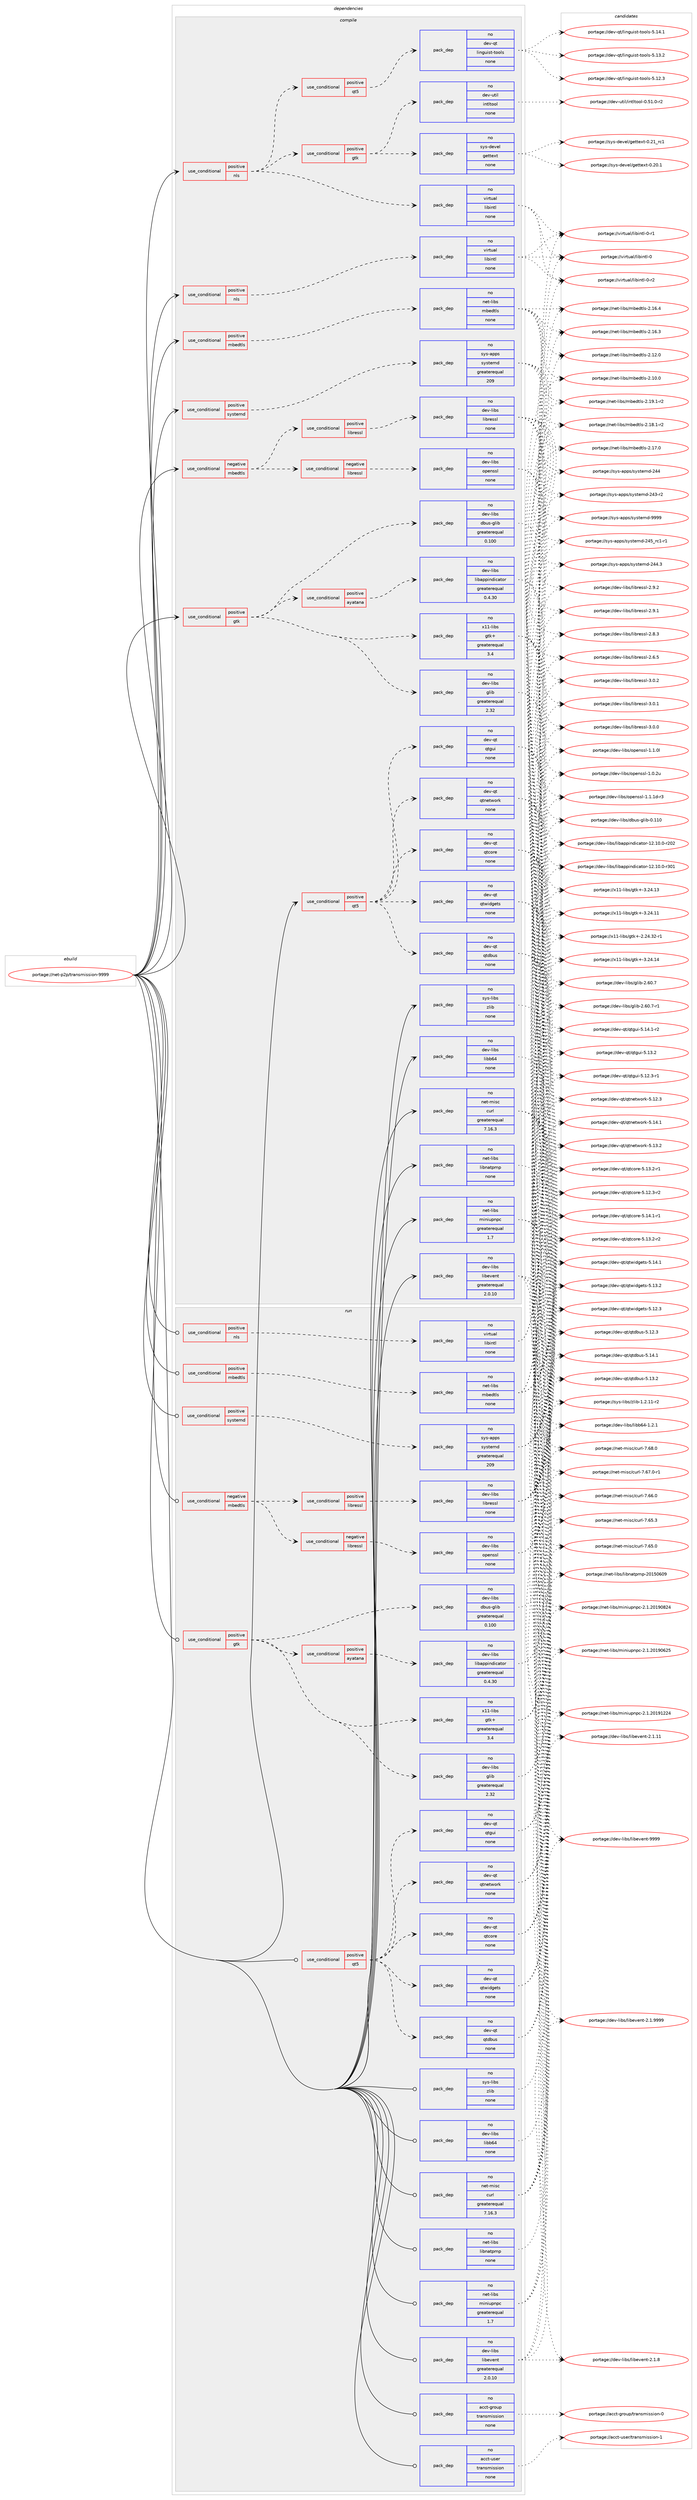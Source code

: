 digraph prolog {

# *************
# Graph options
# *************

newrank=true;
concentrate=true;
compound=true;
graph [rankdir=LR,fontname=Helvetica,fontsize=10,ranksep=1.5];#, ranksep=2.5, nodesep=0.2];
edge  [arrowhead=vee];
node  [fontname=Helvetica,fontsize=10];

# **********
# The ebuild
# **********

subgraph cluster_leftcol {
color=gray;
rank=same;
label=<<i>ebuild</i>>;
id [label="portage://net-p2p/transmission-9999", color=red, width=4, href="../net-p2p/transmission-9999.svg"];
}

# ****************
# The dependencies
# ****************

subgraph cluster_midcol {
color=gray;
label=<<i>dependencies</i>>;
subgraph cluster_compile {
fillcolor="#eeeeee";
style=filled;
label=<<i>compile</i>>;
subgraph cond20773 {
dependency104552 [label=<<TABLE BORDER="0" CELLBORDER="1" CELLSPACING="0" CELLPADDING="4"><TR><TD ROWSPAN="3" CELLPADDING="10">use_conditional</TD></TR><TR><TD>negative</TD></TR><TR><TD>mbedtls</TD></TR></TABLE>>, shape=none, color=red];
subgraph cond20774 {
dependency104553 [label=<<TABLE BORDER="0" CELLBORDER="1" CELLSPACING="0" CELLPADDING="4"><TR><TD ROWSPAN="3" CELLPADDING="10">use_conditional</TD></TR><TR><TD>negative</TD></TR><TR><TD>libressl</TD></TR></TABLE>>, shape=none, color=red];
subgraph pack81951 {
dependency104554 [label=<<TABLE BORDER="0" CELLBORDER="1" CELLSPACING="0" CELLPADDING="4" WIDTH="220"><TR><TD ROWSPAN="6" CELLPADDING="30">pack_dep</TD></TR><TR><TD WIDTH="110">no</TD></TR><TR><TD>dev-libs</TD></TR><TR><TD>openssl</TD></TR><TR><TD>none</TD></TR><TR><TD></TD></TR></TABLE>>, shape=none, color=blue];
}
dependency104553:e -> dependency104554:w [weight=20,style="dashed",arrowhead="vee"];
}
dependency104552:e -> dependency104553:w [weight=20,style="dashed",arrowhead="vee"];
subgraph cond20775 {
dependency104555 [label=<<TABLE BORDER="0" CELLBORDER="1" CELLSPACING="0" CELLPADDING="4"><TR><TD ROWSPAN="3" CELLPADDING="10">use_conditional</TD></TR><TR><TD>positive</TD></TR><TR><TD>libressl</TD></TR></TABLE>>, shape=none, color=red];
subgraph pack81952 {
dependency104556 [label=<<TABLE BORDER="0" CELLBORDER="1" CELLSPACING="0" CELLPADDING="4" WIDTH="220"><TR><TD ROWSPAN="6" CELLPADDING="30">pack_dep</TD></TR><TR><TD WIDTH="110">no</TD></TR><TR><TD>dev-libs</TD></TR><TR><TD>libressl</TD></TR><TR><TD>none</TD></TR><TR><TD></TD></TR></TABLE>>, shape=none, color=blue];
}
dependency104555:e -> dependency104556:w [weight=20,style="dashed",arrowhead="vee"];
}
dependency104552:e -> dependency104555:w [weight=20,style="dashed",arrowhead="vee"];
}
id:e -> dependency104552:w [weight=20,style="solid",arrowhead="vee"];
subgraph cond20776 {
dependency104557 [label=<<TABLE BORDER="0" CELLBORDER="1" CELLSPACING="0" CELLPADDING="4"><TR><TD ROWSPAN="3" CELLPADDING="10">use_conditional</TD></TR><TR><TD>positive</TD></TR><TR><TD>gtk</TD></TR></TABLE>>, shape=none, color=red];
subgraph pack81953 {
dependency104558 [label=<<TABLE BORDER="0" CELLBORDER="1" CELLSPACING="0" CELLPADDING="4" WIDTH="220"><TR><TD ROWSPAN="6" CELLPADDING="30">pack_dep</TD></TR><TR><TD WIDTH="110">no</TD></TR><TR><TD>dev-libs</TD></TR><TR><TD>dbus-glib</TD></TR><TR><TD>greaterequal</TD></TR><TR><TD>0.100</TD></TR></TABLE>>, shape=none, color=blue];
}
dependency104557:e -> dependency104558:w [weight=20,style="dashed",arrowhead="vee"];
subgraph pack81954 {
dependency104559 [label=<<TABLE BORDER="0" CELLBORDER="1" CELLSPACING="0" CELLPADDING="4" WIDTH="220"><TR><TD ROWSPAN="6" CELLPADDING="30">pack_dep</TD></TR><TR><TD WIDTH="110">no</TD></TR><TR><TD>dev-libs</TD></TR><TR><TD>glib</TD></TR><TR><TD>greaterequal</TD></TR><TR><TD>2.32</TD></TR></TABLE>>, shape=none, color=blue];
}
dependency104557:e -> dependency104559:w [weight=20,style="dashed",arrowhead="vee"];
subgraph pack81955 {
dependency104560 [label=<<TABLE BORDER="0" CELLBORDER="1" CELLSPACING="0" CELLPADDING="4" WIDTH="220"><TR><TD ROWSPAN="6" CELLPADDING="30">pack_dep</TD></TR><TR><TD WIDTH="110">no</TD></TR><TR><TD>x11-libs</TD></TR><TR><TD>gtk+</TD></TR><TR><TD>greaterequal</TD></TR><TR><TD>3.4</TD></TR></TABLE>>, shape=none, color=blue];
}
dependency104557:e -> dependency104560:w [weight=20,style="dashed",arrowhead="vee"];
subgraph cond20777 {
dependency104561 [label=<<TABLE BORDER="0" CELLBORDER="1" CELLSPACING="0" CELLPADDING="4"><TR><TD ROWSPAN="3" CELLPADDING="10">use_conditional</TD></TR><TR><TD>positive</TD></TR><TR><TD>ayatana</TD></TR></TABLE>>, shape=none, color=red];
subgraph pack81956 {
dependency104562 [label=<<TABLE BORDER="0" CELLBORDER="1" CELLSPACING="0" CELLPADDING="4" WIDTH="220"><TR><TD ROWSPAN="6" CELLPADDING="30">pack_dep</TD></TR><TR><TD WIDTH="110">no</TD></TR><TR><TD>dev-libs</TD></TR><TR><TD>libappindicator</TD></TR><TR><TD>greaterequal</TD></TR><TR><TD>0.4.30</TD></TR></TABLE>>, shape=none, color=blue];
}
dependency104561:e -> dependency104562:w [weight=20,style="dashed",arrowhead="vee"];
}
dependency104557:e -> dependency104561:w [weight=20,style="dashed",arrowhead="vee"];
}
id:e -> dependency104557:w [weight=20,style="solid",arrowhead="vee"];
subgraph cond20778 {
dependency104563 [label=<<TABLE BORDER="0" CELLBORDER="1" CELLSPACING="0" CELLPADDING="4"><TR><TD ROWSPAN="3" CELLPADDING="10">use_conditional</TD></TR><TR><TD>positive</TD></TR><TR><TD>mbedtls</TD></TR></TABLE>>, shape=none, color=red];
subgraph pack81957 {
dependency104564 [label=<<TABLE BORDER="0" CELLBORDER="1" CELLSPACING="0" CELLPADDING="4" WIDTH="220"><TR><TD ROWSPAN="6" CELLPADDING="30">pack_dep</TD></TR><TR><TD WIDTH="110">no</TD></TR><TR><TD>net-libs</TD></TR><TR><TD>mbedtls</TD></TR><TR><TD>none</TD></TR><TR><TD></TD></TR></TABLE>>, shape=none, color=blue];
}
dependency104563:e -> dependency104564:w [weight=20,style="dashed",arrowhead="vee"];
}
id:e -> dependency104563:w [weight=20,style="solid",arrowhead="vee"];
subgraph cond20779 {
dependency104565 [label=<<TABLE BORDER="0" CELLBORDER="1" CELLSPACING="0" CELLPADDING="4"><TR><TD ROWSPAN="3" CELLPADDING="10">use_conditional</TD></TR><TR><TD>positive</TD></TR><TR><TD>nls</TD></TR></TABLE>>, shape=none, color=red];
subgraph pack81958 {
dependency104566 [label=<<TABLE BORDER="0" CELLBORDER="1" CELLSPACING="0" CELLPADDING="4" WIDTH="220"><TR><TD ROWSPAN="6" CELLPADDING="30">pack_dep</TD></TR><TR><TD WIDTH="110">no</TD></TR><TR><TD>virtual</TD></TR><TR><TD>libintl</TD></TR><TR><TD>none</TD></TR><TR><TD></TD></TR></TABLE>>, shape=none, color=blue];
}
dependency104565:e -> dependency104566:w [weight=20,style="dashed",arrowhead="vee"];
}
id:e -> dependency104565:w [weight=20,style="solid",arrowhead="vee"];
subgraph cond20780 {
dependency104567 [label=<<TABLE BORDER="0" CELLBORDER="1" CELLSPACING="0" CELLPADDING="4"><TR><TD ROWSPAN="3" CELLPADDING="10">use_conditional</TD></TR><TR><TD>positive</TD></TR><TR><TD>nls</TD></TR></TABLE>>, shape=none, color=red];
subgraph pack81959 {
dependency104568 [label=<<TABLE BORDER="0" CELLBORDER="1" CELLSPACING="0" CELLPADDING="4" WIDTH="220"><TR><TD ROWSPAN="6" CELLPADDING="30">pack_dep</TD></TR><TR><TD WIDTH="110">no</TD></TR><TR><TD>virtual</TD></TR><TR><TD>libintl</TD></TR><TR><TD>none</TD></TR><TR><TD></TD></TR></TABLE>>, shape=none, color=blue];
}
dependency104567:e -> dependency104568:w [weight=20,style="dashed",arrowhead="vee"];
subgraph cond20781 {
dependency104569 [label=<<TABLE BORDER="0" CELLBORDER="1" CELLSPACING="0" CELLPADDING="4"><TR><TD ROWSPAN="3" CELLPADDING="10">use_conditional</TD></TR><TR><TD>positive</TD></TR><TR><TD>gtk</TD></TR></TABLE>>, shape=none, color=red];
subgraph pack81960 {
dependency104570 [label=<<TABLE BORDER="0" CELLBORDER="1" CELLSPACING="0" CELLPADDING="4" WIDTH="220"><TR><TD ROWSPAN="6" CELLPADDING="30">pack_dep</TD></TR><TR><TD WIDTH="110">no</TD></TR><TR><TD>dev-util</TD></TR><TR><TD>intltool</TD></TR><TR><TD>none</TD></TR><TR><TD></TD></TR></TABLE>>, shape=none, color=blue];
}
dependency104569:e -> dependency104570:w [weight=20,style="dashed",arrowhead="vee"];
subgraph pack81961 {
dependency104571 [label=<<TABLE BORDER="0" CELLBORDER="1" CELLSPACING="0" CELLPADDING="4" WIDTH="220"><TR><TD ROWSPAN="6" CELLPADDING="30">pack_dep</TD></TR><TR><TD WIDTH="110">no</TD></TR><TR><TD>sys-devel</TD></TR><TR><TD>gettext</TD></TR><TR><TD>none</TD></TR><TR><TD></TD></TR></TABLE>>, shape=none, color=blue];
}
dependency104569:e -> dependency104571:w [weight=20,style="dashed",arrowhead="vee"];
}
dependency104567:e -> dependency104569:w [weight=20,style="dashed",arrowhead="vee"];
subgraph cond20782 {
dependency104572 [label=<<TABLE BORDER="0" CELLBORDER="1" CELLSPACING="0" CELLPADDING="4"><TR><TD ROWSPAN="3" CELLPADDING="10">use_conditional</TD></TR><TR><TD>positive</TD></TR><TR><TD>qt5</TD></TR></TABLE>>, shape=none, color=red];
subgraph pack81962 {
dependency104573 [label=<<TABLE BORDER="0" CELLBORDER="1" CELLSPACING="0" CELLPADDING="4" WIDTH="220"><TR><TD ROWSPAN="6" CELLPADDING="30">pack_dep</TD></TR><TR><TD WIDTH="110">no</TD></TR><TR><TD>dev-qt</TD></TR><TR><TD>linguist-tools</TD></TR><TR><TD>none</TD></TR><TR><TD></TD></TR></TABLE>>, shape=none, color=blue];
}
dependency104572:e -> dependency104573:w [weight=20,style="dashed",arrowhead="vee"];
}
dependency104567:e -> dependency104572:w [weight=20,style="dashed",arrowhead="vee"];
}
id:e -> dependency104567:w [weight=20,style="solid",arrowhead="vee"];
subgraph cond20783 {
dependency104574 [label=<<TABLE BORDER="0" CELLBORDER="1" CELLSPACING="0" CELLPADDING="4"><TR><TD ROWSPAN="3" CELLPADDING="10">use_conditional</TD></TR><TR><TD>positive</TD></TR><TR><TD>qt5</TD></TR></TABLE>>, shape=none, color=red];
subgraph pack81963 {
dependency104575 [label=<<TABLE BORDER="0" CELLBORDER="1" CELLSPACING="0" CELLPADDING="4" WIDTH="220"><TR><TD ROWSPAN="6" CELLPADDING="30">pack_dep</TD></TR><TR><TD WIDTH="110">no</TD></TR><TR><TD>dev-qt</TD></TR><TR><TD>qtcore</TD></TR><TR><TD>none</TD></TR><TR><TD></TD></TR></TABLE>>, shape=none, color=blue];
}
dependency104574:e -> dependency104575:w [weight=20,style="dashed",arrowhead="vee"];
subgraph pack81964 {
dependency104576 [label=<<TABLE BORDER="0" CELLBORDER="1" CELLSPACING="0" CELLPADDING="4" WIDTH="220"><TR><TD ROWSPAN="6" CELLPADDING="30">pack_dep</TD></TR><TR><TD WIDTH="110">no</TD></TR><TR><TD>dev-qt</TD></TR><TR><TD>qtgui</TD></TR><TR><TD>none</TD></TR><TR><TD></TD></TR></TABLE>>, shape=none, color=blue];
}
dependency104574:e -> dependency104576:w [weight=20,style="dashed",arrowhead="vee"];
subgraph pack81965 {
dependency104577 [label=<<TABLE BORDER="0" CELLBORDER="1" CELLSPACING="0" CELLPADDING="4" WIDTH="220"><TR><TD ROWSPAN="6" CELLPADDING="30">pack_dep</TD></TR><TR><TD WIDTH="110">no</TD></TR><TR><TD>dev-qt</TD></TR><TR><TD>qtwidgets</TD></TR><TR><TD>none</TD></TR><TR><TD></TD></TR></TABLE>>, shape=none, color=blue];
}
dependency104574:e -> dependency104577:w [weight=20,style="dashed",arrowhead="vee"];
subgraph pack81966 {
dependency104578 [label=<<TABLE BORDER="0" CELLBORDER="1" CELLSPACING="0" CELLPADDING="4" WIDTH="220"><TR><TD ROWSPAN="6" CELLPADDING="30">pack_dep</TD></TR><TR><TD WIDTH="110">no</TD></TR><TR><TD>dev-qt</TD></TR><TR><TD>qtnetwork</TD></TR><TR><TD>none</TD></TR><TR><TD></TD></TR></TABLE>>, shape=none, color=blue];
}
dependency104574:e -> dependency104578:w [weight=20,style="dashed",arrowhead="vee"];
subgraph pack81967 {
dependency104579 [label=<<TABLE BORDER="0" CELLBORDER="1" CELLSPACING="0" CELLPADDING="4" WIDTH="220"><TR><TD ROWSPAN="6" CELLPADDING="30">pack_dep</TD></TR><TR><TD WIDTH="110">no</TD></TR><TR><TD>dev-qt</TD></TR><TR><TD>qtdbus</TD></TR><TR><TD>none</TD></TR><TR><TD></TD></TR></TABLE>>, shape=none, color=blue];
}
dependency104574:e -> dependency104579:w [weight=20,style="dashed",arrowhead="vee"];
}
id:e -> dependency104574:w [weight=20,style="solid",arrowhead="vee"];
subgraph cond20784 {
dependency104580 [label=<<TABLE BORDER="0" CELLBORDER="1" CELLSPACING="0" CELLPADDING="4"><TR><TD ROWSPAN="3" CELLPADDING="10">use_conditional</TD></TR><TR><TD>positive</TD></TR><TR><TD>systemd</TD></TR></TABLE>>, shape=none, color=red];
subgraph pack81968 {
dependency104581 [label=<<TABLE BORDER="0" CELLBORDER="1" CELLSPACING="0" CELLPADDING="4" WIDTH="220"><TR><TD ROWSPAN="6" CELLPADDING="30">pack_dep</TD></TR><TR><TD WIDTH="110">no</TD></TR><TR><TD>sys-apps</TD></TR><TR><TD>systemd</TD></TR><TR><TD>greaterequal</TD></TR><TR><TD>209</TD></TR></TABLE>>, shape=none, color=blue];
}
dependency104580:e -> dependency104581:w [weight=20,style="dashed",arrowhead="vee"];
}
id:e -> dependency104580:w [weight=20,style="solid",arrowhead="vee"];
subgraph pack81969 {
dependency104582 [label=<<TABLE BORDER="0" CELLBORDER="1" CELLSPACING="0" CELLPADDING="4" WIDTH="220"><TR><TD ROWSPAN="6" CELLPADDING="30">pack_dep</TD></TR><TR><TD WIDTH="110">no</TD></TR><TR><TD>dev-libs</TD></TR><TR><TD>libb64</TD></TR><TR><TD>none</TD></TR><TR><TD></TD></TR></TABLE>>, shape=none, color=blue];
}
id:e -> dependency104582:w [weight=20,style="solid",arrowhead="vee"];
subgraph pack81970 {
dependency104583 [label=<<TABLE BORDER="0" CELLBORDER="1" CELLSPACING="0" CELLPADDING="4" WIDTH="220"><TR><TD ROWSPAN="6" CELLPADDING="30">pack_dep</TD></TR><TR><TD WIDTH="110">no</TD></TR><TR><TD>dev-libs</TD></TR><TR><TD>libevent</TD></TR><TR><TD>greaterequal</TD></TR><TR><TD>2.0.10</TD></TR></TABLE>>, shape=none, color=blue];
}
id:e -> dependency104583:w [weight=20,style="solid",arrowhead="vee"];
subgraph pack81971 {
dependency104584 [label=<<TABLE BORDER="0" CELLBORDER="1" CELLSPACING="0" CELLPADDING="4" WIDTH="220"><TR><TD ROWSPAN="6" CELLPADDING="30">pack_dep</TD></TR><TR><TD WIDTH="110">no</TD></TR><TR><TD>net-libs</TD></TR><TR><TD>libnatpmp</TD></TR><TR><TD>none</TD></TR><TR><TD></TD></TR></TABLE>>, shape=none, color=blue];
}
id:e -> dependency104584:w [weight=20,style="solid",arrowhead="vee"];
subgraph pack81972 {
dependency104585 [label=<<TABLE BORDER="0" CELLBORDER="1" CELLSPACING="0" CELLPADDING="4" WIDTH="220"><TR><TD ROWSPAN="6" CELLPADDING="30">pack_dep</TD></TR><TR><TD WIDTH="110">no</TD></TR><TR><TD>net-libs</TD></TR><TR><TD>miniupnpc</TD></TR><TR><TD>greaterequal</TD></TR><TR><TD>1.7</TD></TR></TABLE>>, shape=none, color=blue];
}
id:e -> dependency104585:w [weight=20,style="solid",arrowhead="vee"];
subgraph pack81973 {
dependency104586 [label=<<TABLE BORDER="0" CELLBORDER="1" CELLSPACING="0" CELLPADDING="4" WIDTH="220"><TR><TD ROWSPAN="6" CELLPADDING="30">pack_dep</TD></TR><TR><TD WIDTH="110">no</TD></TR><TR><TD>net-misc</TD></TR><TR><TD>curl</TD></TR><TR><TD>greaterequal</TD></TR><TR><TD>7.16.3</TD></TR></TABLE>>, shape=none, color=blue];
}
id:e -> dependency104586:w [weight=20,style="solid",arrowhead="vee"];
subgraph pack81974 {
dependency104587 [label=<<TABLE BORDER="0" CELLBORDER="1" CELLSPACING="0" CELLPADDING="4" WIDTH="220"><TR><TD ROWSPAN="6" CELLPADDING="30">pack_dep</TD></TR><TR><TD WIDTH="110">no</TD></TR><TR><TD>sys-libs</TD></TR><TR><TD>zlib</TD></TR><TR><TD>none</TD></TR><TR><TD></TD></TR></TABLE>>, shape=none, color=blue];
}
id:e -> dependency104587:w [weight=20,style="solid",arrowhead="vee"];
}
subgraph cluster_compileandrun {
fillcolor="#eeeeee";
style=filled;
label=<<i>compile and run</i>>;
}
subgraph cluster_run {
fillcolor="#eeeeee";
style=filled;
label=<<i>run</i>>;
subgraph cond20785 {
dependency104588 [label=<<TABLE BORDER="0" CELLBORDER="1" CELLSPACING="0" CELLPADDING="4"><TR><TD ROWSPAN="3" CELLPADDING="10">use_conditional</TD></TR><TR><TD>negative</TD></TR><TR><TD>mbedtls</TD></TR></TABLE>>, shape=none, color=red];
subgraph cond20786 {
dependency104589 [label=<<TABLE BORDER="0" CELLBORDER="1" CELLSPACING="0" CELLPADDING="4"><TR><TD ROWSPAN="3" CELLPADDING="10">use_conditional</TD></TR><TR><TD>negative</TD></TR><TR><TD>libressl</TD></TR></TABLE>>, shape=none, color=red];
subgraph pack81975 {
dependency104590 [label=<<TABLE BORDER="0" CELLBORDER="1" CELLSPACING="0" CELLPADDING="4" WIDTH="220"><TR><TD ROWSPAN="6" CELLPADDING="30">pack_dep</TD></TR><TR><TD WIDTH="110">no</TD></TR><TR><TD>dev-libs</TD></TR><TR><TD>openssl</TD></TR><TR><TD>none</TD></TR><TR><TD></TD></TR></TABLE>>, shape=none, color=blue];
}
dependency104589:e -> dependency104590:w [weight=20,style="dashed",arrowhead="vee"];
}
dependency104588:e -> dependency104589:w [weight=20,style="dashed",arrowhead="vee"];
subgraph cond20787 {
dependency104591 [label=<<TABLE BORDER="0" CELLBORDER="1" CELLSPACING="0" CELLPADDING="4"><TR><TD ROWSPAN="3" CELLPADDING="10">use_conditional</TD></TR><TR><TD>positive</TD></TR><TR><TD>libressl</TD></TR></TABLE>>, shape=none, color=red];
subgraph pack81976 {
dependency104592 [label=<<TABLE BORDER="0" CELLBORDER="1" CELLSPACING="0" CELLPADDING="4" WIDTH="220"><TR><TD ROWSPAN="6" CELLPADDING="30">pack_dep</TD></TR><TR><TD WIDTH="110">no</TD></TR><TR><TD>dev-libs</TD></TR><TR><TD>libressl</TD></TR><TR><TD>none</TD></TR><TR><TD></TD></TR></TABLE>>, shape=none, color=blue];
}
dependency104591:e -> dependency104592:w [weight=20,style="dashed",arrowhead="vee"];
}
dependency104588:e -> dependency104591:w [weight=20,style="dashed",arrowhead="vee"];
}
id:e -> dependency104588:w [weight=20,style="solid",arrowhead="odot"];
subgraph cond20788 {
dependency104593 [label=<<TABLE BORDER="0" CELLBORDER="1" CELLSPACING="0" CELLPADDING="4"><TR><TD ROWSPAN="3" CELLPADDING="10">use_conditional</TD></TR><TR><TD>positive</TD></TR><TR><TD>gtk</TD></TR></TABLE>>, shape=none, color=red];
subgraph pack81977 {
dependency104594 [label=<<TABLE BORDER="0" CELLBORDER="1" CELLSPACING="0" CELLPADDING="4" WIDTH="220"><TR><TD ROWSPAN="6" CELLPADDING="30">pack_dep</TD></TR><TR><TD WIDTH="110">no</TD></TR><TR><TD>dev-libs</TD></TR><TR><TD>dbus-glib</TD></TR><TR><TD>greaterequal</TD></TR><TR><TD>0.100</TD></TR></TABLE>>, shape=none, color=blue];
}
dependency104593:e -> dependency104594:w [weight=20,style="dashed",arrowhead="vee"];
subgraph pack81978 {
dependency104595 [label=<<TABLE BORDER="0" CELLBORDER="1" CELLSPACING="0" CELLPADDING="4" WIDTH="220"><TR><TD ROWSPAN="6" CELLPADDING="30">pack_dep</TD></TR><TR><TD WIDTH="110">no</TD></TR><TR><TD>dev-libs</TD></TR><TR><TD>glib</TD></TR><TR><TD>greaterequal</TD></TR><TR><TD>2.32</TD></TR></TABLE>>, shape=none, color=blue];
}
dependency104593:e -> dependency104595:w [weight=20,style="dashed",arrowhead="vee"];
subgraph pack81979 {
dependency104596 [label=<<TABLE BORDER="0" CELLBORDER="1" CELLSPACING="0" CELLPADDING="4" WIDTH="220"><TR><TD ROWSPAN="6" CELLPADDING="30">pack_dep</TD></TR><TR><TD WIDTH="110">no</TD></TR><TR><TD>x11-libs</TD></TR><TR><TD>gtk+</TD></TR><TR><TD>greaterequal</TD></TR><TR><TD>3.4</TD></TR></TABLE>>, shape=none, color=blue];
}
dependency104593:e -> dependency104596:w [weight=20,style="dashed",arrowhead="vee"];
subgraph cond20789 {
dependency104597 [label=<<TABLE BORDER="0" CELLBORDER="1" CELLSPACING="0" CELLPADDING="4"><TR><TD ROWSPAN="3" CELLPADDING="10">use_conditional</TD></TR><TR><TD>positive</TD></TR><TR><TD>ayatana</TD></TR></TABLE>>, shape=none, color=red];
subgraph pack81980 {
dependency104598 [label=<<TABLE BORDER="0" CELLBORDER="1" CELLSPACING="0" CELLPADDING="4" WIDTH="220"><TR><TD ROWSPAN="6" CELLPADDING="30">pack_dep</TD></TR><TR><TD WIDTH="110">no</TD></TR><TR><TD>dev-libs</TD></TR><TR><TD>libappindicator</TD></TR><TR><TD>greaterequal</TD></TR><TR><TD>0.4.30</TD></TR></TABLE>>, shape=none, color=blue];
}
dependency104597:e -> dependency104598:w [weight=20,style="dashed",arrowhead="vee"];
}
dependency104593:e -> dependency104597:w [weight=20,style="dashed",arrowhead="vee"];
}
id:e -> dependency104593:w [weight=20,style="solid",arrowhead="odot"];
subgraph cond20790 {
dependency104599 [label=<<TABLE BORDER="0" CELLBORDER="1" CELLSPACING="0" CELLPADDING="4"><TR><TD ROWSPAN="3" CELLPADDING="10">use_conditional</TD></TR><TR><TD>positive</TD></TR><TR><TD>mbedtls</TD></TR></TABLE>>, shape=none, color=red];
subgraph pack81981 {
dependency104600 [label=<<TABLE BORDER="0" CELLBORDER="1" CELLSPACING="0" CELLPADDING="4" WIDTH="220"><TR><TD ROWSPAN="6" CELLPADDING="30">pack_dep</TD></TR><TR><TD WIDTH="110">no</TD></TR><TR><TD>net-libs</TD></TR><TR><TD>mbedtls</TD></TR><TR><TD>none</TD></TR><TR><TD></TD></TR></TABLE>>, shape=none, color=blue];
}
dependency104599:e -> dependency104600:w [weight=20,style="dashed",arrowhead="vee"];
}
id:e -> dependency104599:w [weight=20,style="solid",arrowhead="odot"];
subgraph cond20791 {
dependency104601 [label=<<TABLE BORDER="0" CELLBORDER="1" CELLSPACING="0" CELLPADDING="4"><TR><TD ROWSPAN="3" CELLPADDING="10">use_conditional</TD></TR><TR><TD>positive</TD></TR><TR><TD>nls</TD></TR></TABLE>>, shape=none, color=red];
subgraph pack81982 {
dependency104602 [label=<<TABLE BORDER="0" CELLBORDER="1" CELLSPACING="0" CELLPADDING="4" WIDTH="220"><TR><TD ROWSPAN="6" CELLPADDING="30">pack_dep</TD></TR><TR><TD WIDTH="110">no</TD></TR><TR><TD>virtual</TD></TR><TR><TD>libintl</TD></TR><TR><TD>none</TD></TR><TR><TD></TD></TR></TABLE>>, shape=none, color=blue];
}
dependency104601:e -> dependency104602:w [weight=20,style="dashed",arrowhead="vee"];
}
id:e -> dependency104601:w [weight=20,style="solid",arrowhead="odot"];
subgraph cond20792 {
dependency104603 [label=<<TABLE BORDER="0" CELLBORDER="1" CELLSPACING="0" CELLPADDING="4"><TR><TD ROWSPAN="3" CELLPADDING="10">use_conditional</TD></TR><TR><TD>positive</TD></TR><TR><TD>qt5</TD></TR></TABLE>>, shape=none, color=red];
subgraph pack81983 {
dependency104604 [label=<<TABLE BORDER="0" CELLBORDER="1" CELLSPACING="0" CELLPADDING="4" WIDTH="220"><TR><TD ROWSPAN="6" CELLPADDING="30">pack_dep</TD></TR><TR><TD WIDTH="110">no</TD></TR><TR><TD>dev-qt</TD></TR><TR><TD>qtcore</TD></TR><TR><TD>none</TD></TR><TR><TD></TD></TR></TABLE>>, shape=none, color=blue];
}
dependency104603:e -> dependency104604:w [weight=20,style="dashed",arrowhead="vee"];
subgraph pack81984 {
dependency104605 [label=<<TABLE BORDER="0" CELLBORDER="1" CELLSPACING="0" CELLPADDING="4" WIDTH="220"><TR><TD ROWSPAN="6" CELLPADDING="30">pack_dep</TD></TR><TR><TD WIDTH="110">no</TD></TR><TR><TD>dev-qt</TD></TR><TR><TD>qtgui</TD></TR><TR><TD>none</TD></TR><TR><TD></TD></TR></TABLE>>, shape=none, color=blue];
}
dependency104603:e -> dependency104605:w [weight=20,style="dashed",arrowhead="vee"];
subgraph pack81985 {
dependency104606 [label=<<TABLE BORDER="0" CELLBORDER="1" CELLSPACING="0" CELLPADDING="4" WIDTH="220"><TR><TD ROWSPAN="6" CELLPADDING="30">pack_dep</TD></TR><TR><TD WIDTH="110">no</TD></TR><TR><TD>dev-qt</TD></TR><TR><TD>qtwidgets</TD></TR><TR><TD>none</TD></TR><TR><TD></TD></TR></TABLE>>, shape=none, color=blue];
}
dependency104603:e -> dependency104606:w [weight=20,style="dashed",arrowhead="vee"];
subgraph pack81986 {
dependency104607 [label=<<TABLE BORDER="0" CELLBORDER="1" CELLSPACING="0" CELLPADDING="4" WIDTH="220"><TR><TD ROWSPAN="6" CELLPADDING="30">pack_dep</TD></TR><TR><TD WIDTH="110">no</TD></TR><TR><TD>dev-qt</TD></TR><TR><TD>qtnetwork</TD></TR><TR><TD>none</TD></TR><TR><TD></TD></TR></TABLE>>, shape=none, color=blue];
}
dependency104603:e -> dependency104607:w [weight=20,style="dashed",arrowhead="vee"];
subgraph pack81987 {
dependency104608 [label=<<TABLE BORDER="0" CELLBORDER="1" CELLSPACING="0" CELLPADDING="4" WIDTH="220"><TR><TD ROWSPAN="6" CELLPADDING="30">pack_dep</TD></TR><TR><TD WIDTH="110">no</TD></TR><TR><TD>dev-qt</TD></TR><TR><TD>qtdbus</TD></TR><TR><TD>none</TD></TR><TR><TD></TD></TR></TABLE>>, shape=none, color=blue];
}
dependency104603:e -> dependency104608:w [weight=20,style="dashed",arrowhead="vee"];
}
id:e -> dependency104603:w [weight=20,style="solid",arrowhead="odot"];
subgraph cond20793 {
dependency104609 [label=<<TABLE BORDER="0" CELLBORDER="1" CELLSPACING="0" CELLPADDING="4"><TR><TD ROWSPAN="3" CELLPADDING="10">use_conditional</TD></TR><TR><TD>positive</TD></TR><TR><TD>systemd</TD></TR></TABLE>>, shape=none, color=red];
subgraph pack81988 {
dependency104610 [label=<<TABLE BORDER="0" CELLBORDER="1" CELLSPACING="0" CELLPADDING="4" WIDTH="220"><TR><TD ROWSPAN="6" CELLPADDING="30">pack_dep</TD></TR><TR><TD WIDTH="110">no</TD></TR><TR><TD>sys-apps</TD></TR><TR><TD>systemd</TD></TR><TR><TD>greaterequal</TD></TR><TR><TD>209</TD></TR></TABLE>>, shape=none, color=blue];
}
dependency104609:e -> dependency104610:w [weight=20,style="dashed",arrowhead="vee"];
}
id:e -> dependency104609:w [weight=20,style="solid",arrowhead="odot"];
subgraph pack81989 {
dependency104611 [label=<<TABLE BORDER="0" CELLBORDER="1" CELLSPACING="0" CELLPADDING="4" WIDTH="220"><TR><TD ROWSPAN="6" CELLPADDING="30">pack_dep</TD></TR><TR><TD WIDTH="110">no</TD></TR><TR><TD>acct-group</TD></TR><TR><TD>transmission</TD></TR><TR><TD>none</TD></TR><TR><TD></TD></TR></TABLE>>, shape=none, color=blue];
}
id:e -> dependency104611:w [weight=20,style="solid",arrowhead="odot"];
subgraph pack81990 {
dependency104612 [label=<<TABLE BORDER="0" CELLBORDER="1" CELLSPACING="0" CELLPADDING="4" WIDTH="220"><TR><TD ROWSPAN="6" CELLPADDING="30">pack_dep</TD></TR><TR><TD WIDTH="110">no</TD></TR><TR><TD>acct-user</TD></TR><TR><TD>transmission</TD></TR><TR><TD>none</TD></TR><TR><TD></TD></TR></TABLE>>, shape=none, color=blue];
}
id:e -> dependency104612:w [weight=20,style="solid",arrowhead="odot"];
subgraph pack81991 {
dependency104613 [label=<<TABLE BORDER="0" CELLBORDER="1" CELLSPACING="0" CELLPADDING="4" WIDTH="220"><TR><TD ROWSPAN="6" CELLPADDING="30">pack_dep</TD></TR><TR><TD WIDTH="110">no</TD></TR><TR><TD>dev-libs</TD></TR><TR><TD>libb64</TD></TR><TR><TD>none</TD></TR><TR><TD></TD></TR></TABLE>>, shape=none, color=blue];
}
id:e -> dependency104613:w [weight=20,style="solid",arrowhead="odot"];
subgraph pack81992 {
dependency104614 [label=<<TABLE BORDER="0" CELLBORDER="1" CELLSPACING="0" CELLPADDING="4" WIDTH="220"><TR><TD ROWSPAN="6" CELLPADDING="30">pack_dep</TD></TR><TR><TD WIDTH="110">no</TD></TR><TR><TD>dev-libs</TD></TR><TR><TD>libevent</TD></TR><TR><TD>greaterequal</TD></TR><TR><TD>2.0.10</TD></TR></TABLE>>, shape=none, color=blue];
}
id:e -> dependency104614:w [weight=20,style="solid",arrowhead="odot"];
subgraph pack81993 {
dependency104615 [label=<<TABLE BORDER="0" CELLBORDER="1" CELLSPACING="0" CELLPADDING="4" WIDTH="220"><TR><TD ROWSPAN="6" CELLPADDING="30">pack_dep</TD></TR><TR><TD WIDTH="110">no</TD></TR><TR><TD>net-libs</TD></TR><TR><TD>libnatpmp</TD></TR><TR><TD>none</TD></TR><TR><TD></TD></TR></TABLE>>, shape=none, color=blue];
}
id:e -> dependency104615:w [weight=20,style="solid",arrowhead="odot"];
subgraph pack81994 {
dependency104616 [label=<<TABLE BORDER="0" CELLBORDER="1" CELLSPACING="0" CELLPADDING="4" WIDTH="220"><TR><TD ROWSPAN="6" CELLPADDING="30">pack_dep</TD></TR><TR><TD WIDTH="110">no</TD></TR><TR><TD>net-libs</TD></TR><TR><TD>miniupnpc</TD></TR><TR><TD>greaterequal</TD></TR><TR><TD>1.7</TD></TR></TABLE>>, shape=none, color=blue];
}
id:e -> dependency104616:w [weight=20,style="solid",arrowhead="odot"];
subgraph pack81995 {
dependency104617 [label=<<TABLE BORDER="0" CELLBORDER="1" CELLSPACING="0" CELLPADDING="4" WIDTH="220"><TR><TD ROWSPAN="6" CELLPADDING="30">pack_dep</TD></TR><TR><TD WIDTH="110">no</TD></TR><TR><TD>net-misc</TD></TR><TR><TD>curl</TD></TR><TR><TD>greaterequal</TD></TR><TR><TD>7.16.3</TD></TR></TABLE>>, shape=none, color=blue];
}
id:e -> dependency104617:w [weight=20,style="solid",arrowhead="odot"];
subgraph pack81996 {
dependency104618 [label=<<TABLE BORDER="0" CELLBORDER="1" CELLSPACING="0" CELLPADDING="4" WIDTH="220"><TR><TD ROWSPAN="6" CELLPADDING="30">pack_dep</TD></TR><TR><TD WIDTH="110">no</TD></TR><TR><TD>sys-libs</TD></TR><TR><TD>zlib</TD></TR><TR><TD>none</TD></TR><TR><TD></TD></TR></TABLE>>, shape=none, color=blue];
}
id:e -> dependency104618:w [weight=20,style="solid",arrowhead="odot"];
}
}

# **************
# The candidates
# **************

subgraph cluster_choices {
rank=same;
color=gray;
label=<<i>candidates</i>>;

subgraph choice81951 {
color=black;
nodesep=1;
choice1001011184510810598115471111121011101151151084549464946491004511451 [label="portage://dev-libs/openssl-1.1.1d-r3", color=red, width=4,href="../dev-libs/openssl-1.1.1d-r3.svg"];
choice100101118451081059811547111112101110115115108454946494648108 [label="portage://dev-libs/openssl-1.1.0l", color=red, width=4,href="../dev-libs/openssl-1.1.0l.svg"];
choice100101118451081059811547111112101110115115108454946484650117 [label="portage://dev-libs/openssl-1.0.2u", color=red, width=4,href="../dev-libs/openssl-1.0.2u.svg"];
dependency104554:e -> choice1001011184510810598115471111121011101151151084549464946491004511451:w [style=dotted,weight="100"];
dependency104554:e -> choice100101118451081059811547111112101110115115108454946494648108:w [style=dotted,weight="100"];
dependency104554:e -> choice100101118451081059811547111112101110115115108454946484650117:w [style=dotted,weight="100"];
}
subgraph choice81952 {
color=black;
nodesep=1;
choice10010111845108105981154710810598114101115115108455146484650 [label="portage://dev-libs/libressl-3.0.2", color=red, width=4,href="../dev-libs/libressl-3.0.2.svg"];
choice10010111845108105981154710810598114101115115108455146484649 [label="portage://dev-libs/libressl-3.0.1", color=red, width=4,href="../dev-libs/libressl-3.0.1.svg"];
choice10010111845108105981154710810598114101115115108455146484648 [label="portage://dev-libs/libressl-3.0.0", color=red, width=4,href="../dev-libs/libressl-3.0.0.svg"];
choice10010111845108105981154710810598114101115115108455046574650 [label="portage://dev-libs/libressl-2.9.2", color=red, width=4,href="../dev-libs/libressl-2.9.2.svg"];
choice10010111845108105981154710810598114101115115108455046574649 [label="portage://dev-libs/libressl-2.9.1", color=red, width=4,href="../dev-libs/libressl-2.9.1.svg"];
choice10010111845108105981154710810598114101115115108455046564651 [label="portage://dev-libs/libressl-2.8.3", color=red, width=4,href="../dev-libs/libressl-2.8.3.svg"];
choice10010111845108105981154710810598114101115115108455046544653 [label="portage://dev-libs/libressl-2.6.5", color=red, width=4,href="../dev-libs/libressl-2.6.5.svg"];
dependency104556:e -> choice10010111845108105981154710810598114101115115108455146484650:w [style=dotted,weight="100"];
dependency104556:e -> choice10010111845108105981154710810598114101115115108455146484649:w [style=dotted,weight="100"];
dependency104556:e -> choice10010111845108105981154710810598114101115115108455146484648:w [style=dotted,weight="100"];
dependency104556:e -> choice10010111845108105981154710810598114101115115108455046574650:w [style=dotted,weight="100"];
dependency104556:e -> choice10010111845108105981154710810598114101115115108455046574649:w [style=dotted,weight="100"];
dependency104556:e -> choice10010111845108105981154710810598114101115115108455046564651:w [style=dotted,weight="100"];
dependency104556:e -> choice10010111845108105981154710810598114101115115108455046544653:w [style=dotted,weight="100"];
}
subgraph choice81953 {
color=black;
nodesep=1;
choice100101118451081059811547100981171154510310810598454846494948 [label="portage://dev-libs/dbus-glib-0.110", color=red, width=4,href="../dev-libs/dbus-glib-0.110.svg"];
dependency104558:e -> choice100101118451081059811547100981171154510310810598454846494948:w [style=dotted,weight="100"];
}
subgraph choice81954 {
color=black;
nodesep=1;
choice10010111845108105981154710310810598455046544846554511449 [label="portage://dev-libs/glib-2.60.7-r1", color=red, width=4,href="../dev-libs/glib-2.60.7-r1.svg"];
choice1001011184510810598115471031081059845504654484655 [label="portage://dev-libs/glib-2.60.7", color=red, width=4,href="../dev-libs/glib-2.60.7.svg"];
dependency104559:e -> choice10010111845108105981154710310810598455046544846554511449:w [style=dotted,weight="100"];
dependency104559:e -> choice1001011184510810598115471031081059845504654484655:w [style=dotted,weight="100"];
}
subgraph choice81955 {
color=black;
nodesep=1;
choice1204949451081059811547103116107434551465052464952 [label="portage://x11-libs/gtk+-3.24.14", color=red, width=4,href="../x11-libs/gtk+-3.24.14.svg"];
choice1204949451081059811547103116107434551465052464951 [label="portage://x11-libs/gtk+-3.24.13", color=red, width=4,href="../x11-libs/gtk+-3.24.13.svg"];
choice1204949451081059811547103116107434551465052464949 [label="portage://x11-libs/gtk+-3.24.11", color=red, width=4,href="../x11-libs/gtk+-3.24.11.svg"];
choice12049494510810598115471031161074345504650524651504511449 [label="portage://x11-libs/gtk+-2.24.32-r1", color=red, width=4,href="../x11-libs/gtk+-2.24.32-r1.svg"];
dependency104560:e -> choice1204949451081059811547103116107434551465052464952:w [style=dotted,weight="100"];
dependency104560:e -> choice1204949451081059811547103116107434551465052464951:w [style=dotted,weight="100"];
dependency104560:e -> choice1204949451081059811547103116107434551465052464949:w [style=dotted,weight="100"];
dependency104560:e -> choice12049494510810598115471031161074345504650524651504511449:w [style=dotted,weight="100"];
}
subgraph choice81956 {
color=black;
nodesep=1;
choice10010111845108105981154710810598971121121051101001059997116111114454950464948464845114514849 [label="portage://dev-libs/libappindicator-12.10.0-r301", color=red, width=4,href="../dev-libs/libappindicator-12.10.0-r301.svg"];
choice10010111845108105981154710810598971121121051101001059997116111114454950464948464845114504850 [label="portage://dev-libs/libappindicator-12.10.0-r202", color=red, width=4,href="../dev-libs/libappindicator-12.10.0-r202.svg"];
dependency104562:e -> choice10010111845108105981154710810598971121121051101001059997116111114454950464948464845114514849:w [style=dotted,weight="100"];
dependency104562:e -> choice10010111845108105981154710810598971121121051101001059997116111114454950464948464845114504850:w [style=dotted,weight="100"];
}
subgraph choice81957 {
color=black;
nodesep=1;
choice11010111645108105981154710998101100116108115455046495746494511450 [label="portage://net-libs/mbedtls-2.19.1-r2", color=red, width=4,href="../net-libs/mbedtls-2.19.1-r2.svg"];
choice11010111645108105981154710998101100116108115455046495646494511450 [label="portage://net-libs/mbedtls-2.18.1-r2", color=red, width=4,href="../net-libs/mbedtls-2.18.1-r2.svg"];
choice1101011164510810598115471099810110011610811545504649554648 [label="portage://net-libs/mbedtls-2.17.0", color=red, width=4,href="../net-libs/mbedtls-2.17.0.svg"];
choice1101011164510810598115471099810110011610811545504649544652 [label="portage://net-libs/mbedtls-2.16.4", color=red, width=4,href="../net-libs/mbedtls-2.16.4.svg"];
choice1101011164510810598115471099810110011610811545504649544651 [label="portage://net-libs/mbedtls-2.16.3", color=red, width=4,href="../net-libs/mbedtls-2.16.3.svg"];
choice1101011164510810598115471099810110011610811545504649504648 [label="portage://net-libs/mbedtls-2.12.0", color=red, width=4,href="../net-libs/mbedtls-2.12.0.svg"];
choice1101011164510810598115471099810110011610811545504649484648 [label="portage://net-libs/mbedtls-2.10.0", color=red, width=4,href="../net-libs/mbedtls-2.10.0.svg"];
dependency104564:e -> choice11010111645108105981154710998101100116108115455046495746494511450:w [style=dotted,weight="100"];
dependency104564:e -> choice11010111645108105981154710998101100116108115455046495646494511450:w [style=dotted,weight="100"];
dependency104564:e -> choice1101011164510810598115471099810110011610811545504649554648:w [style=dotted,weight="100"];
dependency104564:e -> choice1101011164510810598115471099810110011610811545504649544652:w [style=dotted,weight="100"];
dependency104564:e -> choice1101011164510810598115471099810110011610811545504649544651:w [style=dotted,weight="100"];
dependency104564:e -> choice1101011164510810598115471099810110011610811545504649504648:w [style=dotted,weight="100"];
dependency104564:e -> choice1101011164510810598115471099810110011610811545504649484648:w [style=dotted,weight="100"];
}
subgraph choice81958 {
color=black;
nodesep=1;
choice11810511411611797108471081059810511011610845484511450 [label="portage://virtual/libintl-0-r2", color=red, width=4,href="../virtual/libintl-0-r2.svg"];
choice11810511411611797108471081059810511011610845484511449 [label="portage://virtual/libintl-0-r1", color=red, width=4,href="../virtual/libintl-0-r1.svg"];
choice1181051141161179710847108105981051101161084548 [label="portage://virtual/libintl-0", color=red, width=4,href="../virtual/libintl-0.svg"];
dependency104566:e -> choice11810511411611797108471081059810511011610845484511450:w [style=dotted,weight="100"];
dependency104566:e -> choice11810511411611797108471081059810511011610845484511449:w [style=dotted,weight="100"];
dependency104566:e -> choice1181051141161179710847108105981051101161084548:w [style=dotted,weight="100"];
}
subgraph choice81959 {
color=black;
nodesep=1;
choice11810511411611797108471081059810511011610845484511450 [label="portage://virtual/libintl-0-r2", color=red, width=4,href="../virtual/libintl-0-r2.svg"];
choice11810511411611797108471081059810511011610845484511449 [label="portage://virtual/libintl-0-r1", color=red, width=4,href="../virtual/libintl-0-r1.svg"];
choice1181051141161179710847108105981051101161084548 [label="portage://virtual/libintl-0", color=red, width=4,href="../virtual/libintl-0.svg"];
dependency104568:e -> choice11810511411611797108471081059810511011610845484511450:w [style=dotted,weight="100"];
dependency104568:e -> choice11810511411611797108471081059810511011610845484511449:w [style=dotted,weight="100"];
dependency104568:e -> choice1181051141161179710847108105981051101161084548:w [style=dotted,weight="100"];
}
subgraph choice81960 {
color=black;
nodesep=1;
choice1001011184511711610510847105110116108116111111108454846534946484511450 [label="portage://dev-util/intltool-0.51.0-r2", color=red, width=4,href="../dev-util/intltool-0.51.0-r2.svg"];
dependency104570:e -> choice1001011184511711610510847105110116108116111111108454846534946484511450:w [style=dotted,weight="100"];
}
subgraph choice81961 {
color=black;
nodesep=1;
choice11512111545100101118101108471031011161161011201164548465049951149949 [label="portage://sys-devel/gettext-0.21_rc1", color=red, width=4,href="../sys-devel/gettext-0.21_rc1.svg"];
choice115121115451001011181011084710310111611610112011645484650484649 [label="portage://sys-devel/gettext-0.20.1", color=red, width=4,href="../sys-devel/gettext-0.20.1.svg"];
dependency104571:e -> choice11512111545100101118101108471031011161161011201164548465049951149949:w [style=dotted,weight="100"];
dependency104571:e -> choice115121115451001011181011084710310111611610112011645484650484649:w [style=dotted,weight="100"];
}
subgraph choice81962 {
color=black;
nodesep=1;
choice10010111845113116471081051101031171051151164511611111110811545534649524649 [label="portage://dev-qt/linguist-tools-5.14.1", color=red, width=4,href="../dev-qt/linguist-tools-5.14.1.svg"];
choice10010111845113116471081051101031171051151164511611111110811545534649514650 [label="portage://dev-qt/linguist-tools-5.13.2", color=red, width=4,href="../dev-qt/linguist-tools-5.13.2.svg"];
choice10010111845113116471081051101031171051151164511611111110811545534649504651 [label="portage://dev-qt/linguist-tools-5.12.3", color=red, width=4,href="../dev-qt/linguist-tools-5.12.3.svg"];
dependency104573:e -> choice10010111845113116471081051101031171051151164511611111110811545534649524649:w [style=dotted,weight="100"];
dependency104573:e -> choice10010111845113116471081051101031171051151164511611111110811545534649514650:w [style=dotted,weight="100"];
dependency104573:e -> choice10010111845113116471081051101031171051151164511611111110811545534649504651:w [style=dotted,weight="100"];
}
subgraph choice81963 {
color=black;
nodesep=1;
choice100101118451131164711311699111114101455346495246494511449 [label="portage://dev-qt/qtcore-5.14.1-r1", color=red, width=4,href="../dev-qt/qtcore-5.14.1-r1.svg"];
choice100101118451131164711311699111114101455346495146504511450 [label="portage://dev-qt/qtcore-5.13.2-r2", color=red, width=4,href="../dev-qt/qtcore-5.13.2-r2.svg"];
choice100101118451131164711311699111114101455346495146504511449 [label="portage://dev-qt/qtcore-5.13.2-r1", color=red, width=4,href="../dev-qt/qtcore-5.13.2-r1.svg"];
choice100101118451131164711311699111114101455346495046514511450 [label="portage://dev-qt/qtcore-5.12.3-r2", color=red, width=4,href="../dev-qt/qtcore-5.12.3-r2.svg"];
dependency104575:e -> choice100101118451131164711311699111114101455346495246494511449:w [style=dotted,weight="100"];
dependency104575:e -> choice100101118451131164711311699111114101455346495146504511450:w [style=dotted,weight="100"];
dependency104575:e -> choice100101118451131164711311699111114101455346495146504511449:w [style=dotted,weight="100"];
dependency104575:e -> choice100101118451131164711311699111114101455346495046514511450:w [style=dotted,weight="100"];
}
subgraph choice81964 {
color=black;
nodesep=1;
choice1001011184511311647113116103117105455346495246494511450 [label="portage://dev-qt/qtgui-5.14.1-r2", color=red, width=4,href="../dev-qt/qtgui-5.14.1-r2.svg"];
choice100101118451131164711311610311710545534649514650 [label="portage://dev-qt/qtgui-5.13.2", color=red, width=4,href="../dev-qt/qtgui-5.13.2.svg"];
choice1001011184511311647113116103117105455346495046514511449 [label="portage://dev-qt/qtgui-5.12.3-r1", color=red, width=4,href="../dev-qt/qtgui-5.12.3-r1.svg"];
dependency104576:e -> choice1001011184511311647113116103117105455346495246494511450:w [style=dotted,weight="100"];
dependency104576:e -> choice100101118451131164711311610311710545534649514650:w [style=dotted,weight="100"];
dependency104576:e -> choice1001011184511311647113116103117105455346495046514511449:w [style=dotted,weight="100"];
}
subgraph choice81965 {
color=black;
nodesep=1;
choice100101118451131164711311611910510010310111611545534649524649 [label="portage://dev-qt/qtwidgets-5.14.1", color=red, width=4,href="../dev-qt/qtwidgets-5.14.1.svg"];
choice100101118451131164711311611910510010310111611545534649514650 [label="portage://dev-qt/qtwidgets-5.13.2", color=red, width=4,href="../dev-qt/qtwidgets-5.13.2.svg"];
choice100101118451131164711311611910510010310111611545534649504651 [label="portage://dev-qt/qtwidgets-5.12.3", color=red, width=4,href="../dev-qt/qtwidgets-5.12.3.svg"];
dependency104577:e -> choice100101118451131164711311611910510010310111611545534649524649:w [style=dotted,weight="100"];
dependency104577:e -> choice100101118451131164711311611910510010310111611545534649514650:w [style=dotted,weight="100"];
dependency104577:e -> choice100101118451131164711311611910510010310111611545534649504651:w [style=dotted,weight="100"];
}
subgraph choice81966 {
color=black;
nodesep=1;
choice100101118451131164711311611010111611911111410745534649524649 [label="portage://dev-qt/qtnetwork-5.14.1", color=red, width=4,href="../dev-qt/qtnetwork-5.14.1.svg"];
choice100101118451131164711311611010111611911111410745534649514650 [label="portage://dev-qt/qtnetwork-5.13.2", color=red, width=4,href="../dev-qt/qtnetwork-5.13.2.svg"];
choice100101118451131164711311611010111611911111410745534649504651 [label="portage://dev-qt/qtnetwork-5.12.3", color=red, width=4,href="../dev-qt/qtnetwork-5.12.3.svg"];
dependency104578:e -> choice100101118451131164711311611010111611911111410745534649524649:w [style=dotted,weight="100"];
dependency104578:e -> choice100101118451131164711311611010111611911111410745534649514650:w [style=dotted,weight="100"];
dependency104578:e -> choice100101118451131164711311611010111611911111410745534649504651:w [style=dotted,weight="100"];
}
subgraph choice81967 {
color=black;
nodesep=1;
choice10010111845113116471131161009811711545534649524649 [label="portage://dev-qt/qtdbus-5.14.1", color=red, width=4,href="../dev-qt/qtdbus-5.14.1.svg"];
choice10010111845113116471131161009811711545534649514650 [label="portage://dev-qt/qtdbus-5.13.2", color=red, width=4,href="../dev-qt/qtdbus-5.13.2.svg"];
choice10010111845113116471131161009811711545534649504651 [label="portage://dev-qt/qtdbus-5.12.3", color=red, width=4,href="../dev-qt/qtdbus-5.12.3.svg"];
dependency104579:e -> choice10010111845113116471131161009811711545534649524649:w [style=dotted,weight="100"];
dependency104579:e -> choice10010111845113116471131161009811711545534649514650:w [style=dotted,weight="100"];
dependency104579:e -> choice10010111845113116471131161009811711545534649504651:w [style=dotted,weight="100"];
}
subgraph choice81968 {
color=black;
nodesep=1;
choice1151211154597112112115471151211151161011091004557575757 [label="portage://sys-apps/systemd-9999", color=red, width=4,href="../sys-apps/systemd-9999.svg"];
choice115121115459711211211547115121115116101109100455052539511499494511449 [label="portage://sys-apps/systemd-245_rc1-r1", color=red, width=4,href="../sys-apps/systemd-245_rc1-r1.svg"];
choice115121115459711211211547115121115116101109100455052524651 [label="portage://sys-apps/systemd-244.3", color=red, width=4,href="../sys-apps/systemd-244.3.svg"];
choice11512111545971121121154711512111511610110910045505252 [label="portage://sys-apps/systemd-244", color=red, width=4,href="../sys-apps/systemd-244.svg"];
choice115121115459711211211547115121115116101109100455052514511450 [label="portage://sys-apps/systemd-243-r2", color=red, width=4,href="../sys-apps/systemd-243-r2.svg"];
dependency104581:e -> choice1151211154597112112115471151211151161011091004557575757:w [style=dotted,weight="100"];
dependency104581:e -> choice115121115459711211211547115121115116101109100455052539511499494511449:w [style=dotted,weight="100"];
dependency104581:e -> choice115121115459711211211547115121115116101109100455052524651:w [style=dotted,weight="100"];
dependency104581:e -> choice11512111545971121121154711512111511610110910045505252:w [style=dotted,weight="100"];
dependency104581:e -> choice115121115459711211211547115121115116101109100455052514511450:w [style=dotted,weight="100"];
}
subgraph choice81969 {
color=black;
nodesep=1;
choice10010111845108105981154710810598985452454946504649 [label="portage://dev-libs/libb64-1.2.1", color=red, width=4,href="../dev-libs/libb64-1.2.1.svg"];
dependency104582:e -> choice10010111845108105981154710810598985452454946504649:w [style=dotted,weight="100"];
}
subgraph choice81970 {
color=black;
nodesep=1;
choice100101118451081059811547108105981011181011101164557575757 [label="portage://dev-libs/libevent-9999", color=red, width=4,href="../dev-libs/libevent-9999.svg"];
choice10010111845108105981154710810598101118101110116455046494657575757 [label="portage://dev-libs/libevent-2.1.9999", color=red, width=4,href="../dev-libs/libevent-2.1.9999.svg"];
choice10010111845108105981154710810598101118101110116455046494656 [label="portage://dev-libs/libevent-2.1.8", color=red, width=4,href="../dev-libs/libevent-2.1.8.svg"];
choice1001011184510810598115471081059810111810111011645504649464949 [label="portage://dev-libs/libevent-2.1.11", color=red, width=4,href="../dev-libs/libevent-2.1.11.svg"];
dependency104583:e -> choice100101118451081059811547108105981011181011101164557575757:w [style=dotted,weight="100"];
dependency104583:e -> choice10010111845108105981154710810598101118101110116455046494657575757:w [style=dotted,weight="100"];
dependency104583:e -> choice10010111845108105981154710810598101118101110116455046494656:w [style=dotted,weight="100"];
dependency104583:e -> choice1001011184510810598115471081059810111810111011645504649464949:w [style=dotted,weight="100"];
}
subgraph choice81971 {
color=black;
nodesep=1;
choice1101011164510810598115471081059811097116112109112455048495348544857 [label="portage://net-libs/libnatpmp-20150609", color=red, width=4,href="../net-libs/libnatpmp-20150609.svg"];
dependency104584:e -> choice1101011164510810598115471081059811097116112109112455048495348544857:w [style=dotted,weight="100"];
}
subgraph choice81972 {
color=black;
nodesep=1;
choice1101011164510810598115471091051101051171121101129945504649465048495749505052 [label="portage://net-libs/miniupnpc-2.1.20191224", color=red, width=4,href="../net-libs/miniupnpc-2.1.20191224.svg"];
choice1101011164510810598115471091051101051171121101129945504649465048495748565052 [label="portage://net-libs/miniupnpc-2.1.20190824", color=red, width=4,href="../net-libs/miniupnpc-2.1.20190824.svg"];
choice1101011164510810598115471091051101051171121101129945504649465048495748545053 [label="portage://net-libs/miniupnpc-2.1.20190625", color=red, width=4,href="../net-libs/miniupnpc-2.1.20190625.svg"];
dependency104585:e -> choice1101011164510810598115471091051101051171121101129945504649465048495749505052:w [style=dotted,weight="100"];
dependency104585:e -> choice1101011164510810598115471091051101051171121101129945504649465048495748565052:w [style=dotted,weight="100"];
dependency104585:e -> choice1101011164510810598115471091051101051171121101129945504649465048495748545053:w [style=dotted,weight="100"];
}
subgraph choice81973 {
color=black;
nodesep=1;
choice1101011164510910511599479911711410845554654564648 [label="portage://net-misc/curl-7.68.0", color=red, width=4,href="../net-misc/curl-7.68.0.svg"];
choice11010111645109105115994799117114108455546545546484511449 [label="portage://net-misc/curl-7.67.0-r1", color=red, width=4,href="../net-misc/curl-7.67.0-r1.svg"];
choice1101011164510910511599479911711410845554654544648 [label="portage://net-misc/curl-7.66.0", color=red, width=4,href="../net-misc/curl-7.66.0.svg"];
choice1101011164510910511599479911711410845554654534651 [label="portage://net-misc/curl-7.65.3", color=red, width=4,href="../net-misc/curl-7.65.3.svg"];
choice1101011164510910511599479911711410845554654534648 [label="portage://net-misc/curl-7.65.0", color=red, width=4,href="../net-misc/curl-7.65.0.svg"];
dependency104586:e -> choice1101011164510910511599479911711410845554654564648:w [style=dotted,weight="100"];
dependency104586:e -> choice11010111645109105115994799117114108455546545546484511449:w [style=dotted,weight="100"];
dependency104586:e -> choice1101011164510910511599479911711410845554654544648:w [style=dotted,weight="100"];
dependency104586:e -> choice1101011164510910511599479911711410845554654534651:w [style=dotted,weight="100"];
dependency104586:e -> choice1101011164510910511599479911711410845554654534648:w [style=dotted,weight="100"];
}
subgraph choice81974 {
color=black;
nodesep=1;
choice11512111545108105981154712210810598454946504649494511450 [label="portage://sys-libs/zlib-1.2.11-r2", color=red, width=4,href="../sys-libs/zlib-1.2.11-r2.svg"];
dependency104587:e -> choice11512111545108105981154712210810598454946504649494511450:w [style=dotted,weight="100"];
}
subgraph choice81975 {
color=black;
nodesep=1;
choice1001011184510810598115471111121011101151151084549464946491004511451 [label="portage://dev-libs/openssl-1.1.1d-r3", color=red, width=4,href="../dev-libs/openssl-1.1.1d-r3.svg"];
choice100101118451081059811547111112101110115115108454946494648108 [label="portage://dev-libs/openssl-1.1.0l", color=red, width=4,href="../dev-libs/openssl-1.1.0l.svg"];
choice100101118451081059811547111112101110115115108454946484650117 [label="portage://dev-libs/openssl-1.0.2u", color=red, width=4,href="../dev-libs/openssl-1.0.2u.svg"];
dependency104590:e -> choice1001011184510810598115471111121011101151151084549464946491004511451:w [style=dotted,weight="100"];
dependency104590:e -> choice100101118451081059811547111112101110115115108454946494648108:w [style=dotted,weight="100"];
dependency104590:e -> choice100101118451081059811547111112101110115115108454946484650117:w [style=dotted,weight="100"];
}
subgraph choice81976 {
color=black;
nodesep=1;
choice10010111845108105981154710810598114101115115108455146484650 [label="portage://dev-libs/libressl-3.0.2", color=red, width=4,href="../dev-libs/libressl-3.0.2.svg"];
choice10010111845108105981154710810598114101115115108455146484649 [label="portage://dev-libs/libressl-3.0.1", color=red, width=4,href="../dev-libs/libressl-3.0.1.svg"];
choice10010111845108105981154710810598114101115115108455146484648 [label="portage://dev-libs/libressl-3.0.0", color=red, width=4,href="../dev-libs/libressl-3.0.0.svg"];
choice10010111845108105981154710810598114101115115108455046574650 [label="portage://dev-libs/libressl-2.9.2", color=red, width=4,href="../dev-libs/libressl-2.9.2.svg"];
choice10010111845108105981154710810598114101115115108455046574649 [label="portage://dev-libs/libressl-2.9.1", color=red, width=4,href="../dev-libs/libressl-2.9.1.svg"];
choice10010111845108105981154710810598114101115115108455046564651 [label="portage://dev-libs/libressl-2.8.3", color=red, width=4,href="../dev-libs/libressl-2.8.3.svg"];
choice10010111845108105981154710810598114101115115108455046544653 [label="portage://dev-libs/libressl-2.6.5", color=red, width=4,href="../dev-libs/libressl-2.6.5.svg"];
dependency104592:e -> choice10010111845108105981154710810598114101115115108455146484650:w [style=dotted,weight="100"];
dependency104592:e -> choice10010111845108105981154710810598114101115115108455146484649:w [style=dotted,weight="100"];
dependency104592:e -> choice10010111845108105981154710810598114101115115108455146484648:w [style=dotted,weight="100"];
dependency104592:e -> choice10010111845108105981154710810598114101115115108455046574650:w [style=dotted,weight="100"];
dependency104592:e -> choice10010111845108105981154710810598114101115115108455046574649:w [style=dotted,weight="100"];
dependency104592:e -> choice10010111845108105981154710810598114101115115108455046564651:w [style=dotted,weight="100"];
dependency104592:e -> choice10010111845108105981154710810598114101115115108455046544653:w [style=dotted,weight="100"];
}
subgraph choice81977 {
color=black;
nodesep=1;
choice100101118451081059811547100981171154510310810598454846494948 [label="portage://dev-libs/dbus-glib-0.110", color=red, width=4,href="../dev-libs/dbus-glib-0.110.svg"];
dependency104594:e -> choice100101118451081059811547100981171154510310810598454846494948:w [style=dotted,weight="100"];
}
subgraph choice81978 {
color=black;
nodesep=1;
choice10010111845108105981154710310810598455046544846554511449 [label="portage://dev-libs/glib-2.60.7-r1", color=red, width=4,href="../dev-libs/glib-2.60.7-r1.svg"];
choice1001011184510810598115471031081059845504654484655 [label="portage://dev-libs/glib-2.60.7", color=red, width=4,href="../dev-libs/glib-2.60.7.svg"];
dependency104595:e -> choice10010111845108105981154710310810598455046544846554511449:w [style=dotted,weight="100"];
dependency104595:e -> choice1001011184510810598115471031081059845504654484655:w [style=dotted,weight="100"];
}
subgraph choice81979 {
color=black;
nodesep=1;
choice1204949451081059811547103116107434551465052464952 [label="portage://x11-libs/gtk+-3.24.14", color=red, width=4,href="../x11-libs/gtk+-3.24.14.svg"];
choice1204949451081059811547103116107434551465052464951 [label="portage://x11-libs/gtk+-3.24.13", color=red, width=4,href="../x11-libs/gtk+-3.24.13.svg"];
choice1204949451081059811547103116107434551465052464949 [label="portage://x11-libs/gtk+-3.24.11", color=red, width=4,href="../x11-libs/gtk+-3.24.11.svg"];
choice12049494510810598115471031161074345504650524651504511449 [label="portage://x11-libs/gtk+-2.24.32-r1", color=red, width=4,href="../x11-libs/gtk+-2.24.32-r1.svg"];
dependency104596:e -> choice1204949451081059811547103116107434551465052464952:w [style=dotted,weight="100"];
dependency104596:e -> choice1204949451081059811547103116107434551465052464951:w [style=dotted,weight="100"];
dependency104596:e -> choice1204949451081059811547103116107434551465052464949:w [style=dotted,weight="100"];
dependency104596:e -> choice12049494510810598115471031161074345504650524651504511449:w [style=dotted,weight="100"];
}
subgraph choice81980 {
color=black;
nodesep=1;
choice10010111845108105981154710810598971121121051101001059997116111114454950464948464845114514849 [label="portage://dev-libs/libappindicator-12.10.0-r301", color=red, width=4,href="../dev-libs/libappindicator-12.10.0-r301.svg"];
choice10010111845108105981154710810598971121121051101001059997116111114454950464948464845114504850 [label="portage://dev-libs/libappindicator-12.10.0-r202", color=red, width=4,href="../dev-libs/libappindicator-12.10.0-r202.svg"];
dependency104598:e -> choice10010111845108105981154710810598971121121051101001059997116111114454950464948464845114514849:w [style=dotted,weight="100"];
dependency104598:e -> choice10010111845108105981154710810598971121121051101001059997116111114454950464948464845114504850:w [style=dotted,weight="100"];
}
subgraph choice81981 {
color=black;
nodesep=1;
choice11010111645108105981154710998101100116108115455046495746494511450 [label="portage://net-libs/mbedtls-2.19.1-r2", color=red, width=4,href="../net-libs/mbedtls-2.19.1-r2.svg"];
choice11010111645108105981154710998101100116108115455046495646494511450 [label="portage://net-libs/mbedtls-2.18.1-r2", color=red, width=4,href="../net-libs/mbedtls-2.18.1-r2.svg"];
choice1101011164510810598115471099810110011610811545504649554648 [label="portage://net-libs/mbedtls-2.17.0", color=red, width=4,href="../net-libs/mbedtls-2.17.0.svg"];
choice1101011164510810598115471099810110011610811545504649544652 [label="portage://net-libs/mbedtls-2.16.4", color=red, width=4,href="../net-libs/mbedtls-2.16.4.svg"];
choice1101011164510810598115471099810110011610811545504649544651 [label="portage://net-libs/mbedtls-2.16.3", color=red, width=4,href="../net-libs/mbedtls-2.16.3.svg"];
choice1101011164510810598115471099810110011610811545504649504648 [label="portage://net-libs/mbedtls-2.12.0", color=red, width=4,href="../net-libs/mbedtls-2.12.0.svg"];
choice1101011164510810598115471099810110011610811545504649484648 [label="portage://net-libs/mbedtls-2.10.0", color=red, width=4,href="../net-libs/mbedtls-2.10.0.svg"];
dependency104600:e -> choice11010111645108105981154710998101100116108115455046495746494511450:w [style=dotted,weight="100"];
dependency104600:e -> choice11010111645108105981154710998101100116108115455046495646494511450:w [style=dotted,weight="100"];
dependency104600:e -> choice1101011164510810598115471099810110011610811545504649554648:w [style=dotted,weight="100"];
dependency104600:e -> choice1101011164510810598115471099810110011610811545504649544652:w [style=dotted,weight="100"];
dependency104600:e -> choice1101011164510810598115471099810110011610811545504649544651:w [style=dotted,weight="100"];
dependency104600:e -> choice1101011164510810598115471099810110011610811545504649504648:w [style=dotted,weight="100"];
dependency104600:e -> choice1101011164510810598115471099810110011610811545504649484648:w [style=dotted,weight="100"];
}
subgraph choice81982 {
color=black;
nodesep=1;
choice11810511411611797108471081059810511011610845484511450 [label="portage://virtual/libintl-0-r2", color=red, width=4,href="../virtual/libintl-0-r2.svg"];
choice11810511411611797108471081059810511011610845484511449 [label="portage://virtual/libintl-0-r1", color=red, width=4,href="../virtual/libintl-0-r1.svg"];
choice1181051141161179710847108105981051101161084548 [label="portage://virtual/libintl-0", color=red, width=4,href="../virtual/libintl-0.svg"];
dependency104602:e -> choice11810511411611797108471081059810511011610845484511450:w [style=dotted,weight="100"];
dependency104602:e -> choice11810511411611797108471081059810511011610845484511449:w [style=dotted,weight="100"];
dependency104602:e -> choice1181051141161179710847108105981051101161084548:w [style=dotted,weight="100"];
}
subgraph choice81983 {
color=black;
nodesep=1;
choice100101118451131164711311699111114101455346495246494511449 [label="portage://dev-qt/qtcore-5.14.1-r1", color=red, width=4,href="../dev-qt/qtcore-5.14.1-r1.svg"];
choice100101118451131164711311699111114101455346495146504511450 [label="portage://dev-qt/qtcore-5.13.2-r2", color=red, width=4,href="../dev-qt/qtcore-5.13.2-r2.svg"];
choice100101118451131164711311699111114101455346495146504511449 [label="portage://dev-qt/qtcore-5.13.2-r1", color=red, width=4,href="../dev-qt/qtcore-5.13.2-r1.svg"];
choice100101118451131164711311699111114101455346495046514511450 [label="portage://dev-qt/qtcore-5.12.3-r2", color=red, width=4,href="../dev-qt/qtcore-5.12.3-r2.svg"];
dependency104604:e -> choice100101118451131164711311699111114101455346495246494511449:w [style=dotted,weight="100"];
dependency104604:e -> choice100101118451131164711311699111114101455346495146504511450:w [style=dotted,weight="100"];
dependency104604:e -> choice100101118451131164711311699111114101455346495146504511449:w [style=dotted,weight="100"];
dependency104604:e -> choice100101118451131164711311699111114101455346495046514511450:w [style=dotted,weight="100"];
}
subgraph choice81984 {
color=black;
nodesep=1;
choice1001011184511311647113116103117105455346495246494511450 [label="portage://dev-qt/qtgui-5.14.1-r2", color=red, width=4,href="../dev-qt/qtgui-5.14.1-r2.svg"];
choice100101118451131164711311610311710545534649514650 [label="portage://dev-qt/qtgui-5.13.2", color=red, width=4,href="../dev-qt/qtgui-5.13.2.svg"];
choice1001011184511311647113116103117105455346495046514511449 [label="portage://dev-qt/qtgui-5.12.3-r1", color=red, width=4,href="../dev-qt/qtgui-5.12.3-r1.svg"];
dependency104605:e -> choice1001011184511311647113116103117105455346495246494511450:w [style=dotted,weight="100"];
dependency104605:e -> choice100101118451131164711311610311710545534649514650:w [style=dotted,weight="100"];
dependency104605:e -> choice1001011184511311647113116103117105455346495046514511449:w [style=dotted,weight="100"];
}
subgraph choice81985 {
color=black;
nodesep=1;
choice100101118451131164711311611910510010310111611545534649524649 [label="portage://dev-qt/qtwidgets-5.14.1", color=red, width=4,href="../dev-qt/qtwidgets-5.14.1.svg"];
choice100101118451131164711311611910510010310111611545534649514650 [label="portage://dev-qt/qtwidgets-5.13.2", color=red, width=4,href="../dev-qt/qtwidgets-5.13.2.svg"];
choice100101118451131164711311611910510010310111611545534649504651 [label="portage://dev-qt/qtwidgets-5.12.3", color=red, width=4,href="../dev-qt/qtwidgets-5.12.3.svg"];
dependency104606:e -> choice100101118451131164711311611910510010310111611545534649524649:w [style=dotted,weight="100"];
dependency104606:e -> choice100101118451131164711311611910510010310111611545534649514650:w [style=dotted,weight="100"];
dependency104606:e -> choice100101118451131164711311611910510010310111611545534649504651:w [style=dotted,weight="100"];
}
subgraph choice81986 {
color=black;
nodesep=1;
choice100101118451131164711311611010111611911111410745534649524649 [label="portage://dev-qt/qtnetwork-5.14.1", color=red, width=4,href="../dev-qt/qtnetwork-5.14.1.svg"];
choice100101118451131164711311611010111611911111410745534649514650 [label="portage://dev-qt/qtnetwork-5.13.2", color=red, width=4,href="../dev-qt/qtnetwork-5.13.2.svg"];
choice100101118451131164711311611010111611911111410745534649504651 [label="portage://dev-qt/qtnetwork-5.12.3", color=red, width=4,href="../dev-qt/qtnetwork-5.12.3.svg"];
dependency104607:e -> choice100101118451131164711311611010111611911111410745534649524649:w [style=dotted,weight="100"];
dependency104607:e -> choice100101118451131164711311611010111611911111410745534649514650:w [style=dotted,weight="100"];
dependency104607:e -> choice100101118451131164711311611010111611911111410745534649504651:w [style=dotted,weight="100"];
}
subgraph choice81987 {
color=black;
nodesep=1;
choice10010111845113116471131161009811711545534649524649 [label="portage://dev-qt/qtdbus-5.14.1", color=red, width=4,href="../dev-qt/qtdbus-5.14.1.svg"];
choice10010111845113116471131161009811711545534649514650 [label="portage://dev-qt/qtdbus-5.13.2", color=red, width=4,href="../dev-qt/qtdbus-5.13.2.svg"];
choice10010111845113116471131161009811711545534649504651 [label="portage://dev-qt/qtdbus-5.12.3", color=red, width=4,href="../dev-qt/qtdbus-5.12.3.svg"];
dependency104608:e -> choice10010111845113116471131161009811711545534649524649:w [style=dotted,weight="100"];
dependency104608:e -> choice10010111845113116471131161009811711545534649514650:w [style=dotted,weight="100"];
dependency104608:e -> choice10010111845113116471131161009811711545534649504651:w [style=dotted,weight="100"];
}
subgraph choice81988 {
color=black;
nodesep=1;
choice1151211154597112112115471151211151161011091004557575757 [label="portage://sys-apps/systemd-9999", color=red, width=4,href="../sys-apps/systemd-9999.svg"];
choice115121115459711211211547115121115116101109100455052539511499494511449 [label="portage://sys-apps/systemd-245_rc1-r1", color=red, width=4,href="../sys-apps/systemd-245_rc1-r1.svg"];
choice115121115459711211211547115121115116101109100455052524651 [label="portage://sys-apps/systemd-244.3", color=red, width=4,href="../sys-apps/systemd-244.3.svg"];
choice11512111545971121121154711512111511610110910045505252 [label="portage://sys-apps/systemd-244", color=red, width=4,href="../sys-apps/systemd-244.svg"];
choice115121115459711211211547115121115116101109100455052514511450 [label="portage://sys-apps/systemd-243-r2", color=red, width=4,href="../sys-apps/systemd-243-r2.svg"];
dependency104610:e -> choice1151211154597112112115471151211151161011091004557575757:w [style=dotted,weight="100"];
dependency104610:e -> choice115121115459711211211547115121115116101109100455052539511499494511449:w [style=dotted,weight="100"];
dependency104610:e -> choice115121115459711211211547115121115116101109100455052524651:w [style=dotted,weight="100"];
dependency104610:e -> choice11512111545971121121154711512111511610110910045505252:w [style=dotted,weight="100"];
dependency104610:e -> choice115121115459711211211547115121115116101109100455052514511450:w [style=dotted,weight="100"];
}
subgraph choice81989 {
color=black;
nodesep=1;
choice9799991164510311411111711247116114971101151091051151151051111104548 [label="portage://acct-group/transmission-0", color=red, width=4,href="../acct-group/transmission-0.svg"];
dependency104611:e -> choice9799991164510311411111711247116114971101151091051151151051111104548:w [style=dotted,weight="100"];
}
subgraph choice81990 {
color=black;
nodesep=1;
choice9799991164511711510111447116114971101151091051151151051111104549 [label="portage://acct-user/transmission-1", color=red, width=4,href="../acct-user/transmission-1.svg"];
dependency104612:e -> choice9799991164511711510111447116114971101151091051151151051111104549:w [style=dotted,weight="100"];
}
subgraph choice81991 {
color=black;
nodesep=1;
choice10010111845108105981154710810598985452454946504649 [label="portage://dev-libs/libb64-1.2.1", color=red, width=4,href="../dev-libs/libb64-1.2.1.svg"];
dependency104613:e -> choice10010111845108105981154710810598985452454946504649:w [style=dotted,weight="100"];
}
subgraph choice81992 {
color=black;
nodesep=1;
choice100101118451081059811547108105981011181011101164557575757 [label="portage://dev-libs/libevent-9999", color=red, width=4,href="../dev-libs/libevent-9999.svg"];
choice10010111845108105981154710810598101118101110116455046494657575757 [label="portage://dev-libs/libevent-2.1.9999", color=red, width=4,href="../dev-libs/libevent-2.1.9999.svg"];
choice10010111845108105981154710810598101118101110116455046494656 [label="portage://dev-libs/libevent-2.1.8", color=red, width=4,href="../dev-libs/libevent-2.1.8.svg"];
choice1001011184510810598115471081059810111810111011645504649464949 [label="portage://dev-libs/libevent-2.1.11", color=red, width=4,href="../dev-libs/libevent-2.1.11.svg"];
dependency104614:e -> choice100101118451081059811547108105981011181011101164557575757:w [style=dotted,weight="100"];
dependency104614:e -> choice10010111845108105981154710810598101118101110116455046494657575757:w [style=dotted,weight="100"];
dependency104614:e -> choice10010111845108105981154710810598101118101110116455046494656:w [style=dotted,weight="100"];
dependency104614:e -> choice1001011184510810598115471081059810111810111011645504649464949:w [style=dotted,weight="100"];
}
subgraph choice81993 {
color=black;
nodesep=1;
choice1101011164510810598115471081059811097116112109112455048495348544857 [label="portage://net-libs/libnatpmp-20150609", color=red, width=4,href="../net-libs/libnatpmp-20150609.svg"];
dependency104615:e -> choice1101011164510810598115471081059811097116112109112455048495348544857:w [style=dotted,weight="100"];
}
subgraph choice81994 {
color=black;
nodesep=1;
choice1101011164510810598115471091051101051171121101129945504649465048495749505052 [label="portage://net-libs/miniupnpc-2.1.20191224", color=red, width=4,href="../net-libs/miniupnpc-2.1.20191224.svg"];
choice1101011164510810598115471091051101051171121101129945504649465048495748565052 [label="portage://net-libs/miniupnpc-2.1.20190824", color=red, width=4,href="../net-libs/miniupnpc-2.1.20190824.svg"];
choice1101011164510810598115471091051101051171121101129945504649465048495748545053 [label="portage://net-libs/miniupnpc-2.1.20190625", color=red, width=4,href="../net-libs/miniupnpc-2.1.20190625.svg"];
dependency104616:e -> choice1101011164510810598115471091051101051171121101129945504649465048495749505052:w [style=dotted,weight="100"];
dependency104616:e -> choice1101011164510810598115471091051101051171121101129945504649465048495748565052:w [style=dotted,weight="100"];
dependency104616:e -> choice1101011164510810598115471091051101051171121101129945504649465048495748545053:w [style=dotted,weight="100"];
}
subgraph choice81995 {
color=black;
nodesep=1;
choice1101011164510910511599479911711410845554654564648 [label="portage://net-misc/curl-7.68.0", color=red, width=4,href="../net-misc/curl-7.68.0.svg"];
choice11010111645109105115994799117114108455546545546484511449 [label="portage://net-misc/curl-7.67.0-r1", color=red, width=4,href="../net-misc/curl-7.67.0-r1.svg"];
choice1101011164510910511599479911711410845554654544648 [label="portage://net-misc/curl-7.66.0", color=red, width=4,href="../net-misc/curl-7.66.0.svg"];
choice1101011164510910511599479911711410845554654534651 [label="portage://net-misc/curl-7.65.3", color=red, width=4,href="../net-misc/curl-7.65.3.svg"];
choice1101011164510910511599479911711410845554654534648 [label="portage://net-misc/curl-7.65.0", color=red, width=4,href="../net-misc/curl-7.65.0.svg"];
dependency104617:e -> choice1101011164510910511599479911711410845554654564648:w [style=dotted,weight="100"];
dependency104617:e -> choice11010111645109105115994799117114108455546545546484511449:w [style=dotted,weight="100"];
dependency104617:e -> choice1101011164510910511599479911711410845554654544648:w [style=dotted,weight="100"];
dependency104617:e -> choice1101011164510910511599479911711410845554654534651:w [style=dotted,weight="100"];
dependency104617:e -> choice1101011164510910511599479911711410845554654534648:w [style=dotted,weight="100"];
}
subgraph choice81996 {
color=black;
nodesep=1;
choice11512111545108105981154712210810598454946504649494511450 [label="portage://sys-libs/zlib-1.2.11-r2", color=red, width=4,href="../sys-libs/zlib-1.2.11-r2.svg"];
dependency104618:e -> choice11512111545108105981154712210810598454946504649494511450:w [style=dotted,weight="100"];
}
}

}
